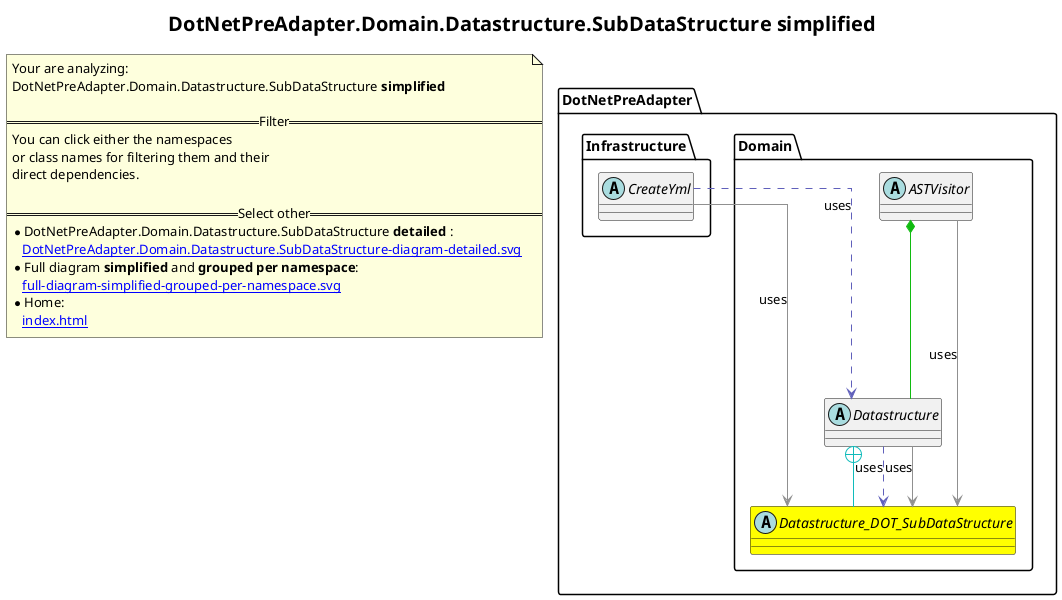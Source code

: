 @startuml
skinparam linetype ortho
title <size:20>DotNetPreAdapter.Domain.Datastructure.SubDataStructure **simplified** </size>
note "Your are analyzing:\nDotNetPreAdapter.Domain.Datastructure.SubDataStructure **simplified** \n\n==Filter==\nYou can click either the namespaces \nor class names for filtering them and their\ndirect dependencies.\n\n==Select other==\n* DotNetPreAdapter.Domain.Datastructure.SubDataStructure **detailed** :\n   [[DotNetPreAdapter.Domain.Datastructure.SubDataStructure-diagram-detailed.svg]]\n* Full diagram **simplified** and **grouped per namespace**:\n   [[full-diagram-simplified-grouped-per-namespace.svg]]\n* Home:\n   [[index.html]]" as FloatingNote
  abstract class DotNetPreAdapter.Domain.Datastructure_DOT_SubDataStructure [[DotNetPreAdapter.Domain.Datastructure.SubDataStructure-diagram-simplified.svg]] #yellow {
  }
  abstract class DotNetPreAdapter.Domain.Datastructure [[DotNetPreAdapter.Domain.Datastructure-diagram-simplified.svg]]  {
  }
  abstract class DotNetPreAdapter.Domain.ASTVisitor [[DotNetPreAdapter.Domain.ASTVisitor-diagram-simplified.svg]]  {
  }
  abstract class DotNetPreAdapter.Infrastructure.CreateYml [[DotNetPreAdapter.Infrastructure.CreateYml-diagram-simplified.svg]]  {
  }
 ' *************************************** 
 ' *************************************** 
 ' *************************************** 
' Class relations extracted from namespace:
' DotNetPreAdapter.Domain
DotNetPreAdapter.Domain.Datastructure +-[#10BBBB]- DotNetPreAdapter.Domain.Datastructure_DOT_SubDataStructure 
DotNetPreAdapter.Domain.Datastructure .[#6060BB].> DotNetPreAdapter.Domain.Datastructure_DOT_SubDataStructure  : uses 
DotNetPreAdapter.Domain.Datastructure -[#909090]-> DotNetPreAdapter.Domain.Datastructure_DOT_SubDataStructure  : uses 
DotNetPreAdapter.Domain.ASTVisitor *-[#10BB10]- DotNetPreAdapter.Domain.Datastructure 
DotNetPreAdapter.Domain.ASTVisitor -[#909090]-> DotNetPreAdapter.Domain.Datastructure_DOT_SubDataStructure  : uses 
' Class relations extracted from namespace:
' DotNetPreAdapter.Infrastructure
DotNetPreAdapter.Infrastructure.CreateYml .[#6060BB].> DotNetPreAdapter.Domain.Datastructure  : uses 
DotNetPreAdapter.Infrastructure.CreateYml -[#909090]-> DotNetPreAdapter.Domain.Datastructure_DOT_SubDataStructure  : uses 
@enduml